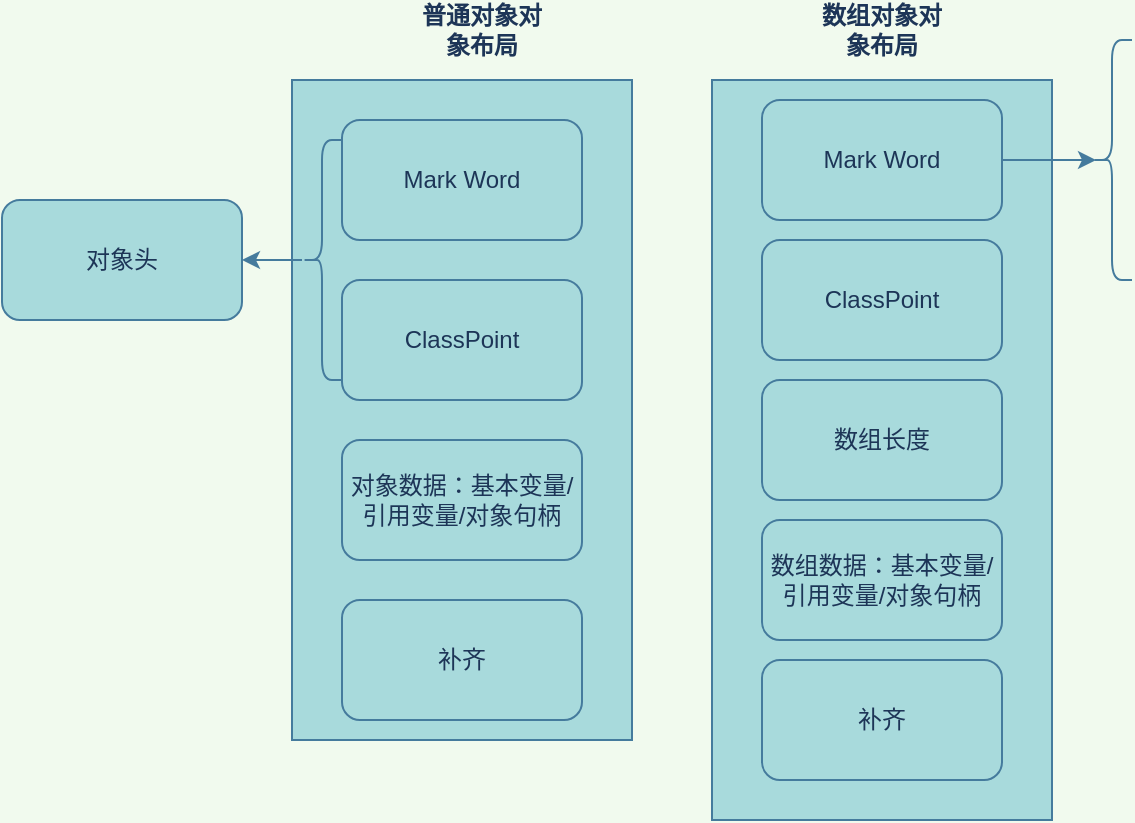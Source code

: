 <mxfile version="13.6.2" type="github">
  <diagram id="hjZ-3BvuVy16Nxwoc7xu" name="第 1 页">
    <mxGraphModel dx="1609" dy="469" grid="1" gridSize="10" guides="1" tooltips="1" connect="1" arrows="1" fold="1" page="1" pageScale="1" pageWidth="827" pageHeight="1169" background="#F1FAEE" math="0" shadow="0">
      <root>
        <mxCell id="0" />
        <mxCell id="1" parent="0" />
        <mxCell id="z9LVmpBzb16XPN9jqrjc-1" value="" style="rounded=0;whiteSpace=wrap;html=1;fillColor=#A8DADC;strokeColor=#457B9D;fontColor=#1D3557;" vertex="1" parent="1">
          <mxGeometry x="100" y="80" width="170" height="330" as="geometry" />
        </mxCell>
        <mxCell id="z9LVmpBzb16XPN9jqrjc-2" value="Mark Word" style="rounded=1;whiteSpace=wrap;html=1;fillColor=#A8DADC;strokeColor=#457B9D;fontColor=#1D3557;" vertex="1" parent="1">
          <mxGeometry x="125" y="100" width="120" height="60" as="geometry" />
        </mxCell>
        <mxCell id="z9LVmpBzb16XPN9jqrjc-4" value="ClassPoint" style="rounded=1;whiteSpace=wrap;html=1;fillColor=#A8DADC;strokeColor=#457B9D;fontColor=#1D3557;" vertex="1" parent="1">
          <mxGeometry x="125" y="180" width="120" height="60" as="geometry" />
        </mxCell>
        <mxCell id="z9LVmpBzb16XPN9jqrjc-5" value="对象数据：基本变量/引用变量/对象句柄" style="rounded=1;whiteSpace=wrap;html=1;fillColor=#A8DADC;strokeColor=#457B9D;fontColor=#1D3557;" vertex="1" parent="1">
          <mxGeometry x="125" y="260" width="120" height="60" as="geometry" />
        </mxCell>
        <mxCell id="z9LVmpBzb16XPN9jqrjc-6" value="补齐" style="rounded=1;whiteSpace=wrap;html=1;fillColor=#A8DADC;strokeColor=#457B9D;fontColor=#1D3557;" vertex="1" parent="1">
          <mxGeometry x="125" y="340" width="120" height="60" as="geometry" />
        </mxCell>
        <mxCell id="z9LVmpBzb16XPN9jqrjc-7" value="&lt;b&gt;普通对象对象布局&lt;/b&gt;" style="text;html=1;strokeColor=none;fillColor=none;align=center;verticalAlign=middle;whiteSpace=wrap;rounded=0;fontColor=#1D3557;" vertex="1" parent="1">
          <mxGeometry x="160" y="40" width="70" height="30" as="geometry" />
        </mxCell>
        <mxCell id="z9LVmpBzb16XPN9jqrjc-9" value="" style="rounded=0;whiteSpace=wrap;html=1;fillColor=#A8DADC;strokeColor=#457B9D;fontColor=#1D3557;" vertex="1" parent="1">
          <mxGeometry x="310" y="80" width="170" height="370" as="geometry" />
        </mxCell>
        <mxCell id="z9LVmpBzb16XPN9jqrjc-17" style="edgeStyle=orthogonalEdgeStyle;curved=0;rounded=1;sketch=0;orthogonalLoop=1;jettySize=auto;html=1;entryX=0.1;entryY=0.5;entryDx=0;entryDy=0;entryPerimeter=0;strokeColor=#457B9D;fillColor=#A8DADC;fontColor=#1D3557;" edge="1" parent="1" source="z9LVmpBzb16XPN9jqrjc-10" target="z9LVmpBzb16XPN9jqrjc-16">
          <mxGeometry relative="1" as="geometry" />
        </mxCell>
        <mxCell id="z9LVmpBzb16XPN9jqrjc-10" value="Mark Word" style="rounded=1;whiteSpace=wrap;html=1;fillColor=#A8DADC;strokeColor=#457B9D;fontColor=#1D3557;" vertex="1" parent="1">
          <mxGeometry x="335" y="90" width="120" height="60" as="geometry" />
        </mxCell>
        <mxCell id="z9LVmpBzb16XPN9jqrjc-11" value="ClassPoint" style="rounded=1;whiteSpace=wrap;html=1;fillColor=#A8DADC;strokeColor=#457B9D;fontColor=#1D3557;" vertex="1" parent="1">
          <mxGeometry x="335" y="160" width="120" height="60" as="geometry" />
        </mxCell>
        <mxCell id="z9LVmpBzb16XPN9jqrjc-12" value="数组长度" style="rounded=1;whiteSpace=wrap;html=1;fillColor=#A8DADC;strokeColor=#457B9D;fontColor=#1D3557;" vertex="1" parent="1">
          <mxGeometry x="335" y="230" width="120" height="60" as="geometry" />
        </mxCell>
        <mxCell id="z9LVmpBzb16XPN9jqrjc-13" value="数组数据：基本变量/引用变量/对象句柄" style="rounded=1;whiteSpace=wrap;html=1;fillColor=#A8DADC;strokeColor=#457B9D;fontColor=#1D3557;" vertex="1" parent="1">
          <mxGeometry x="335" y="300" width="120" height="60" as="geometry" />
        </mxCell>
        <mxCell id="z9LVmpBzb16XPN9jqrjc-14" value="补齐" style="rounded=1;whiteSpace=wrap;html=1;fillColor=#A8DADC;strokeColor=#457B9D;fontColor=#1D3557;" vertex="1" parent="1">
          <mxGeometry x="335" y="370" width="120" height="60" as="geometry" />
        </mxCell>
        <mxCell id="z9LVmpBzb16XPN9jqrjc-15" value="&lt;b&gt;数组对象对象布局&lt;/b&gt;" style="text;html=1;strokeColor=none;fillColor=none;align=center;verticalAlign=middle;whiteSpace=wrap;rounded=0;fontColor=#1D3557;" vertex="1" parent="1">
          <mxGeometry x="360" y="40" width="70" height="30" as="geometry" />
        </mxCell>
        <mxCell id="z9LVmpBzb16XPN9jqrjc-16" value="" style="shape=curlyBracket;whiteSpace=wrap;html=1;rounded=1;sketch=0;strokeColor=#457B9D;fillColor=#A8DADC;fontColor=#1D3557;" vertex="1" parent="1">
          <mxGeometry x="500" y="60" width="20" height="120" as="geometry" />
        </mxCell>
        <mxCell id="z9LVmpBzb16XPN9jqrjc-21" value="" style="edgeStyle=orthogonalEdgeStyle;curved=0;rounded=1;sketch=0;orthogonalLoop=1;jettySize=auto;html=1;strokeColor=#457B9D;fillColor=#A8DADC;fontColor=#1D3557;" edge="1" parent="1" source="z9LVmpBzb16XPN9jqrjc-19" target="z9LVmpBzb16XPN9jqrjc-20">
          <mxGeometry relative="1" as="geometry" />
        </mxCell>
        <mxCell id="z9LVmpBzb16XPN9jqrjc-19" value="" style="shape=curlyBracket;whiteSpace=wrap;html=1;rounded=1;sketch=0;strokeColor=#457B9D;fillColor=#A8DADC;fontColor=#1D3557;" vertex="1" parent="1">
          <mxGeometry x="105" y="110" width="20" height="120" as="geometry" />
        </mxCell>
        <mxCell id="z9LVmpBzb16XPN9jqrjc-20" value="对象头" style="whiteSpace=wrap;html=1;rounded=1;fontColor=#1D3557;strokeColor=#457B9D;fillColor=#A8DADC;sketch=0;" vertex="1" parent="1">
          <mxGeometry x="-45" y="140" width="120" height="60" as="geometry" />
        </mxCell>
      </root>
    </mxGraphModel>
  </diagram>
</mxfile>
